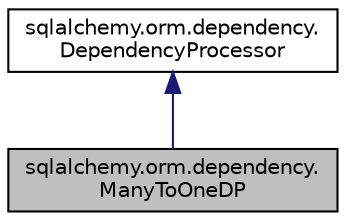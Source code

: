 digraph "sqlalchemy.orm.dependency.ManyToOneDP"
{
 // LATEX_PDF_SIZE
  edge [fontname="Helvetica",fontsize="10",labelfontname="Helvetica",labelfontsize="10"];
  node [fontname="Helvetica",fontsize="10",shape=record];
  Node1 [label="sqlalchemy.orm.dependency.\lManyToOneDP",height=0.2,width=0.4,color="black", fillcolor="grey75", style="filled", fontcolor="black",tooltip=" "];
  Node2 -> Node1 [dir="back",color="midnightblue",fontsize="10",style="solid",fontname="Helvetica"];
  Node2 [label="sqlalchemy.orm.dependency.\lDependencyProcessor",height=0.2,width=0.4,color="black", fillcolor="white", style="filled",URL="$classsqlalchemy_1_1orm_1_1dependency_1_1DependencyProcessor.html",tooltip=" "];
}
